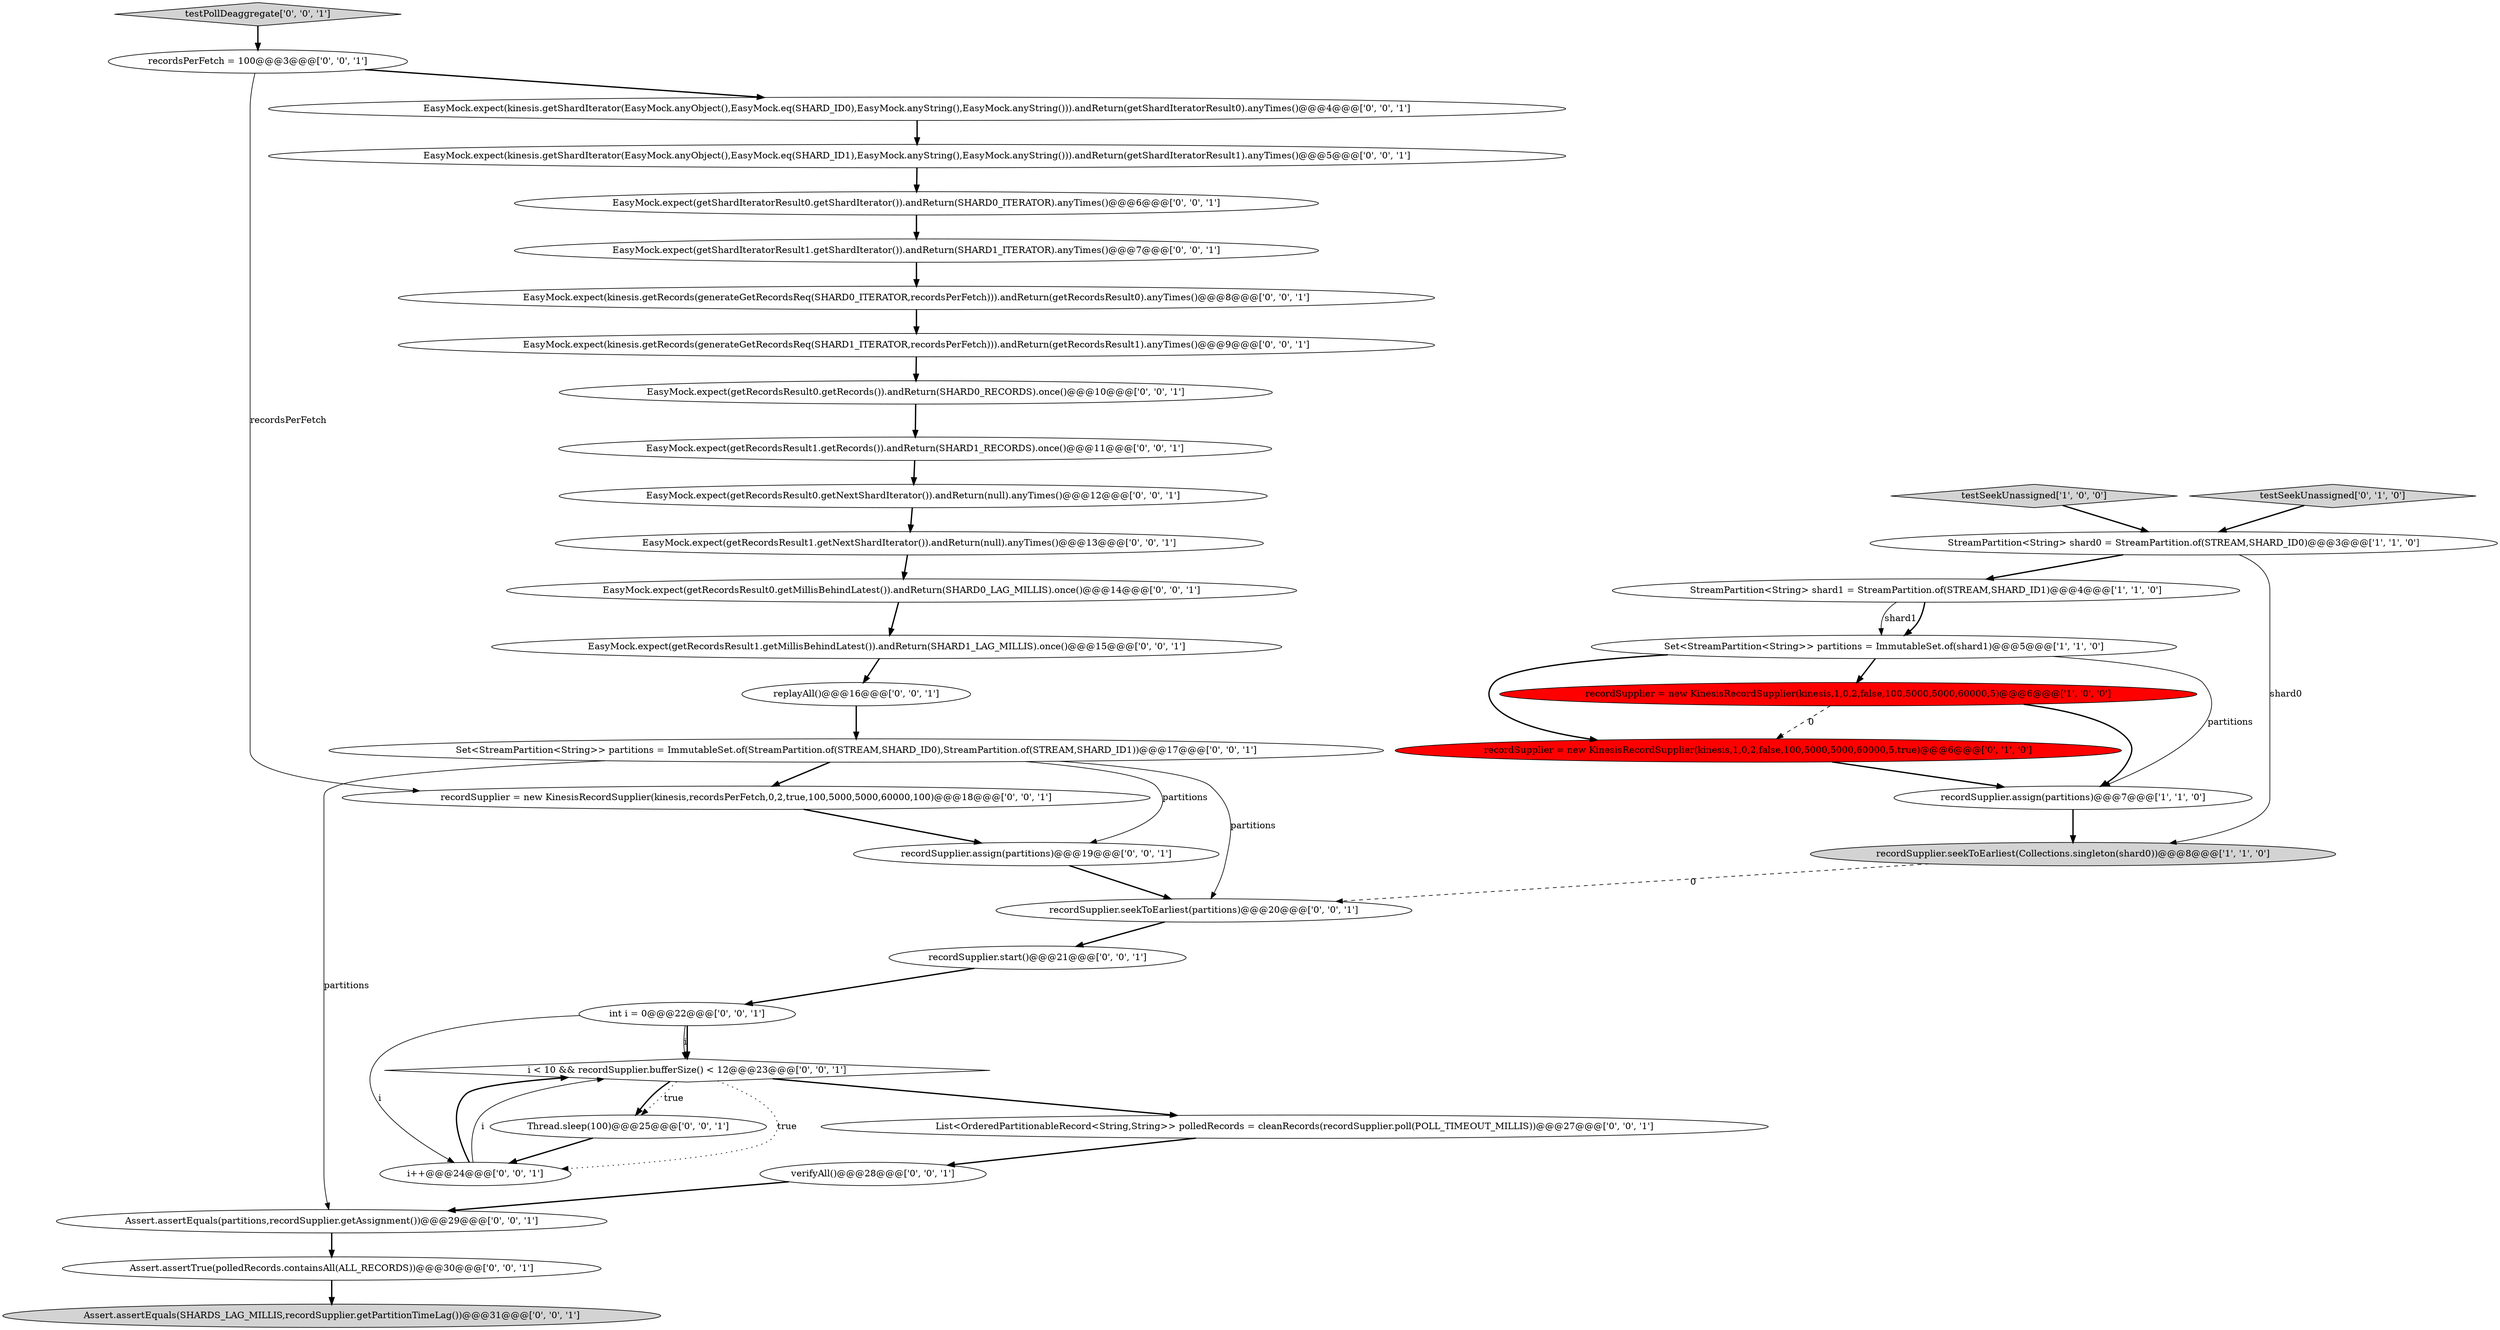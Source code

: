 digraph {
12 [style = filled, label = "recordsPerFetch = 100@@@3@@@['0', '0', '1']", fillcolor = white, shape = ellipse image = "AAA0AAABBB3BBB"];
0 [style = filled, label = "recordSupplier.seekToEarliest(Collections.singleton(shard0))@@@8@@@['1', '1', '0']", fillcolor = lightgray, shape = ellipse image = "AAA0AAABBB1BBB"];
26 [style = filled, label = "Assert.assertEquals(SHARDS_LAG_MILLIS,recordSupplier.getPartitionTimeLag())@@@31@@@['0', '0', '1']", fillcolor = lightgray, shape = ellipse image = "AAA0AAABBB3BBB"];
36 [style = filled, label = "replayAll()@@@16@@@['0', '0', '1']", fillcolor = white, shape = ellipse image = "AAA0AAABBB3BBB"];
33 [style = filled, label = "EasyMock.expect(kinesis.getShardIterator(EasyMock.anyObject(),EasyMock.eq(SHARD_ID1),EasyMock.anyString(),EasyMock.anyString())).andReturn(getShardIteratorResult1).anyTimes()@@@5@@@['0', '0', '1']", fillcolor = white, shape = ellipse image = "AAA0AAABBB3BBB"];
27 [style = filled, label = "testPollDeaggregate['0', '0', '1']", fillcolor = lightgray, shape = diamond image = "AAA0AAABBB3BBB"];
11 [style = filled, label = "recordSupplier.start()@@@21@@@['0', '0', '1']", fillcolor = white, shape = ellipse image = "AAA0AAABBB3BBB"];
28 [style = filled, label = "EasyMock.expect(kinesis.getShardIterator(EasyMock.anyObject(),EasyMock.eq(SHARD_ID0),EasyMock.anyString(),EasyMock.anyString())).andReturn(getShardIteratorResult0).anyTimes()@@@4@@@['0', '0', '1']", fillcolor = white, shape = ellipse image = "AAA0AAABBB3BBB"];
1 [style = filled, label = "StreamPartition<String> shard1 = StreamPartition.of(STREAM,SHARD_ID1)@@@4@@@['1', '1', '0']", fillcolor = white, shape = ellipse image = "AAA0AAABBB1BBB"];
21 [style = filled, label = "EasyMock.expect(getRecordsResult0.getRecords()).andReturn(SHARD0_RECORDS).once()@@@10@@@['0', '0', '1']", fillcolor = white, shape = ellipse image = "AAA0AAABBB3BBB"];
30 [style = filled, label = "Thread.sleep(100)@@@25@@@['0', '0', '1']", fillcolor = white, shape = ellipse image = "AAA0AAABBB3BBB"];
34 [style = filled, label = "Assert.assertEquals(partitions,recordSupplier.getAssignment())@@@29@@@['0', '0', '1']", fillcolor = white, shape = ellipse image = "AAA0AAABBB3BBB"];
19 [style = filled, label = "recordSupplier.assign(partitions)@@@19@@@['0', '0', '1']", fillcolor = white, shape = ellipse image = "AAA0AAABBB3BBB"];
8 [style = filled, label = "testSeekUnassigned['0', '1', '0']", fillcolor = lightgray, shape = diamond image = "AAA0AAABBB2BBB"];
25 [style = filled, label = "Set<StreamPartition<String>> partitions = ImmutableSet.of(StreamPartition.of(STREAM,SHARD_ID0),StreamPartition.of(STREAM,SHARD_ID1))@@@17@@@['0', '0', '1']", fillcolor = white, shape = ellipse image = "AAA0AAABBB3BBB"];
32 [style = filled, label = "int i = 0@@@22@@@['0', '0', '1']", fillcolor = white, shape = ellipse image = "AAA0AAABBB3BBB"];
7 [style = filled, label = "recordSupplier = new KinesisRecordSupplier(kinesis,1,0,2,false,100,5000,5000,60000,5,true)@@@6@@@['0', '1', '0']", fillcolor = red, shape = ellipse image = "AAA1AAABBB2BBB"];
15 [style = filled, label = "EasyMock.expect(getRecordsResult0.getNextShardIterator()).andReturn(null).anyTimes()@@@12@@@['0', '0', '1']", fillcolor = white, shape = ellipse image = "AAA0AAABBB3BBB"];
14 [style = filled, label = "recordSupplier.seekToEarliest(partitions)@@@20@@@['0', '0', '1']", fillcolor = white, shape = ellipse image = "AAA0AAABBB3BBB"];
35 [style = filled, label = "verifyAll()@@@28@@@['0', '0', '1']", fillcolor = white, shape = ellipse image = "AAA0AAABBB3BBB"];
3 [style = filled, label = "StreamPartition<String> shard0 = StreamPartition.of(STREAM,SHARD_ID0)@@@3@@@['1', '1', '0']", fillcolor = white, shape = ellipse image = "AAA0AAABBB1BBB"];
22 [style = filled, label = "i < 10 && recordSupplier.bufferSize() < 12@@@23@@@['0', '0', '1']", fillcolor = white, shape = diamond image = "AAA0AAABBB3BBB"];
9 [style = filled, label = "EasyMock.expect(getRecordsResult1.getMillisBehindLatest()).andReturn(SHARD1_LAG_MILLIS).once()@@@15@@@['0', '0', '1']", fillcolor = white, shape = ellipse image = "AAA0AAABBB3BBB"];
10 [style = filled, label = "EasyMock.expect(kinesis.getRecords(generateGetRecordsReq(SHARD1_ITERATOR,recordsPerFetch))).andReturn(getRecordsResult1).anyTimes()@@@9@@@['0', '0', '1']", fillcolor = white, shape = ellipse image = "AAA0AAABBB3BBB"];
6 [style = filled, label = "recordSupplier.assign(partitions)@@@7@@@['1', '1', '0']", fillcolor = white, shape = ellipse image = "AAA0AAABBB1BBB"];
29 [style = filled, label = "EasyMock.expect(kinesis.getRecords(generateGetRecordsReq(SHARD0_ITERATOR,recordsPerFetch))).andReturn(getRecordsResult0).anyTimes()@@@8@@@['0', '0', '1']", fillcolor = white, shape = ellipse image = "AAA0AAABBB3BBB"];
31 [style = filled, label = "i++@@@24@@@['0', '0', '1']", fillcolor = white, shape = ellipse image = "AAA0AAABBB3BBB"];
5 [style = filled, label = "recordSupplier = new KinesisRecordSupplier(kinesis,1,0,2,false,100,5000,5000,60000,5)@@@6@@@['1', '0', '0']", fillcolor = red, shape = ellipse image = "AAA1AAABBB1BBB"];
23 [style = filled, label = "List<OrderedPartitionableRecord<String,String>> polledRecords = cleanRecords(recordSupplier.poll(POLL_TIMEOUT_MILLIS))@@@27@@@['0', '0', '1']", fillcolor = white, shape = ellipse image = "AAA0AAABBB3BBB"];
24 [style = filled, label = "EasyMock.expect(getShardIteratorResult0.getShardIterator()).andReturn(SHARD0_ITERATOR).anyTimes()@@@6@@@['0', '0', '1']", fillcolor = white, shape = ellipse image = "AAA0AAABBB3BBB"];
20 [style = filled, label = "Assert.assertTrue(polledRecords.containsAll(ALL_RECORDS))@@@30@@@['0', '0', '1']", fillcolor = white, shape = ellipse image = "AAA0AAABBB3BBB"];
4 [style = filled, label = "testSeekUnassigned['1', '0', '0']", fillcolor = lightgray, shape = diamond image = "AAA0AAABBB1BBB"];
18 [style = filled, label = "EasyMock.expect(getRecordsResult1.getRecords()).andReturn(SHARD1_RECORDS).once()@@@11@@@['0', '0', '1']", fillcolor = white, shape = ellipse image = "AAA0AAABBB3BBB"];
13 [style = filled, label = "recordSupplier = new KinesisRecordSupplier(kinesis,recordsPerFetch,0,2,true,100,5000,5000,60000,100)@@@18@@@['0', '0', '1']", fillcolor = white, shape = ellipse image = "AAA0AAABBB3BBB"];
2 [style = filled, label = "Set<StreamPartition<String>> partitions = ImmutableSet.of(shard1)@@@5@@@['1', '1', '0']", fillcolor = white, shape = ellipse image = "AAA0AAABBB1BBB"];
17 [style = filled, label = "EasyMock.expect(getRecordsResult0.getMillisBehindLatest()).andReturn(SHARD0_LAG_MILLIS).once()@@@14@@@['0', '0', '1']", fillcolor = white, shape = ellipse image = "AAA0AAABBB3BBB"];
37 [style = filled, label = "EasyMock.expect(getShardIteratorResult1.getShardIterator()).andReturn(SHARD1_ITERATOR).anyTimes()@@@7@@@['0', '0', '1']", fillcolor = white, shape = ellipse image = "AAA0AAABBB3BBB"];
16 [style = filled, label = "EasyMock.expect(getRecordsResult1.getNextShardIterator()).andReturn(null).anyTimes()@@@13@@@['0', '0', '1']", fillcolor = white, shape = ellipse image = "AAA0AAABBB3BBB"];
4->3 [style = bold, label=""];
32->22 [style = bold, label=""];
31->22 [style = bold, label=""];
12->28 [style = bold, label=""];
34->20 [style = bold, label=""];
3->1 [style = bold, label=""];
27->12 [style = bold, label=""];
22->31 [style = dotted, label="true"];
25->13 [style = bold, label=""];
20->26 [style = bold, label=""];
17->9 [style = bold, label=""];
25->34 [style = solid, label="partitions"];
8->3 [style = bold, label=""];
18->15 [style = bold, label=""];
37->29 [style = bold, label=""];
11->32 [style = bold, label=""];
6->0 [style = bold, label=""];
10->21 [style = bold, label=""];
16->17 [style = bold, label=""];
15->16 [style = bold, label=""];
22->23 [style = bold, label=""];
21->18 [style = bold, label=""];
22->30 [style = bold, label=""];
23->35 [style = bold, label=""];
0->14 [style = dashed, label="0"];
13->19 [style = bold, label=""];
36->25 [style = bold, label=""];
3->0 [style = solid, label="shard0"];
2->6 [style = solid, label="partitions"];
19->14 [style = bold, label=""];
5->6 [style = bold, label=""];
28->33 [style = bold, label=""];
12->13 [style = solid, label="recordsPerFetch"];
32->31 [style = solid, label="i"];
1->2 [style = solid, label="shard1"];
30->31 [style = bold, label=""];
33->24 [style = bold, label=""];
32->22 [style = solid, label="i"];
7->6 [style = bold, label=""];
24->37 [style = bold, label=""];
29->10 [style = bold, label=""];
1->2 [style = bold, label=""];
2->7 [style = bold, label=""];
22->30 [style = dotted, label="true"];
35->34 [style = bold, label=""];
5->7 [style = dashed, label="0"];
25->19 [style = solid, label="partitions"];
14->11 [style = bold, label=""];
25->14 [style = solid, label="partitions"];
31->22 [style = solid, label="i"];
2->5 [style = bold, label=""];
9->36 [style = bold, label=""];
}
